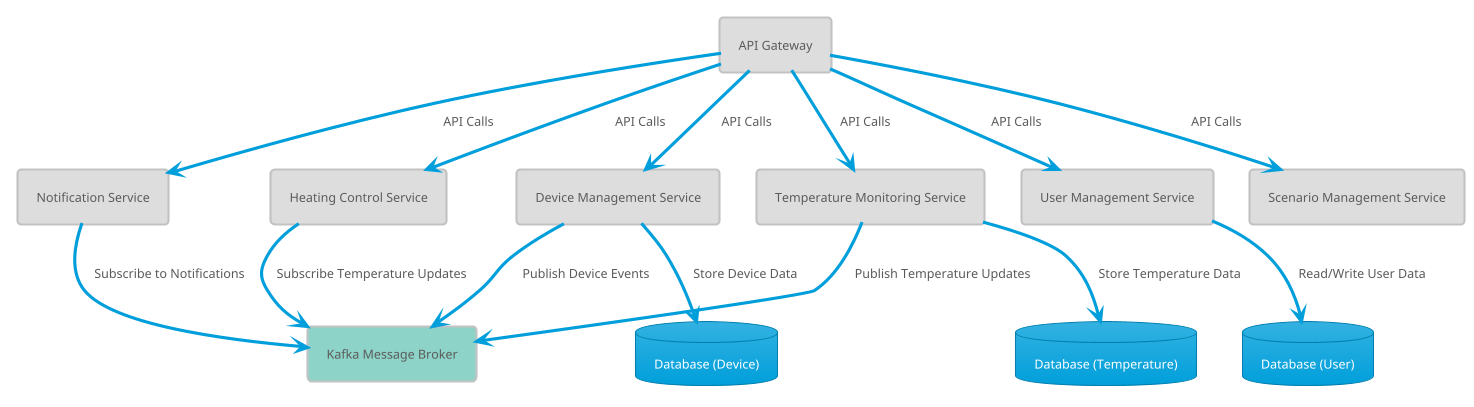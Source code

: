 @startuml
!theme bluegray
!define RECTANGLE #dddddd
!define CIRCLE #8dd3c7

rectangle "Kafka Message Broker" as Kafka CIRCLE


rectangle "API Gateway" as APIGW RECTANGLE
rectangle "Heating Control Service" as HeatingControl RECTANGLE
rectangle "Temperature Monitoring Service" as TempMonitor RECTANGLE
rectangle "Device Management Service" as DeviceManagement RECTANGLE
rectangle "User Management Service" as UserManagement RECTANGLE
rectangle "Notification Service" as Notification RECTANGLE
rectangle "Scenario Management Service" as Scenario RECTANGLE
database "Database (User)" as UserDB
database "Database (Temperature)" as TempDB
database "Database (Device)" as DeviceDB

APIGW -down-> HeatingControl : API Calls
APIGW -down-> TempMonitor : API Calls
APIGW -down-> DeviceManagement : API Calls


APIGW -down-> UserManagement : API Calls
APIGW -down-> Notification : API Calls
APIGW -down-> Scenario : API Calls

TempMonitor -down-> Kafka : Publish Temperature Updates
HeatingControl -down-> Kafka : Subscribe Temperature Updates
Notification -down-> Kafka : Subscribe to Notifications
DeviceManagement -down-> Kafka : Publish Device Events

UserManagement -down-> UserDB : Read/Write User Data
TempMonitor -down-> TempDB : Store Temperature Data
DeviceManagement -down-> DeviceDB : Store Device Data
@enduml
